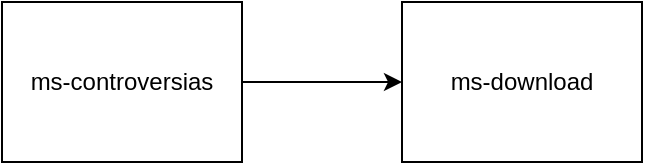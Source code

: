 <mxfile version="21.0.2" type="github"><diagram name="Page-1" id="mk7w8Jy9pMZxT-yU60Fw"><mxGraphModel dx="1314" dy="771" grid="1" gridSize="10" guides="1" tooltips="1" connect="1" arrows="1" fold="1" page="1" pageScale="1" pageWidth="850" pageHeight="1100" math="0" shadow="0"><root><mxCell id="0"/><mxCell id="1" parent="0"/><mxCell id="nka-eP4GU-P4h1y38xUG-3" style="edgeStyle=orthogonalEdgeStyle;rounded=0;orthogonalLoop=1;jettySize=auto;html=1;" edge="1" parent="1" source="nka-eP4GU-P4h1y38xUG-1" target="nka-eP4GU-P4h1y38xUG-2"><mxGeometry relative="1" as="geometry"/></mxCell><mxCell id="nka-eP4GU-P4h1y38xUG-1" value="ms-controversias" style="whiteSpace=wrap;html=1;" vertex="1" parent="1"><mxGeometry x="80" y="130" width="120" height="80" as="geometry"/></mxCell><mxCell id="nka-eP4GU-P4h1y38xUG-2" value="ms-download" style="whiteSpace=wrap;html=1;" vertex="1" parent="1"><mxGeometry x="280" y="130" width="120" height="80" as="geometry"/></mxCell></root></mxGraphModel></diagram></mxfile>